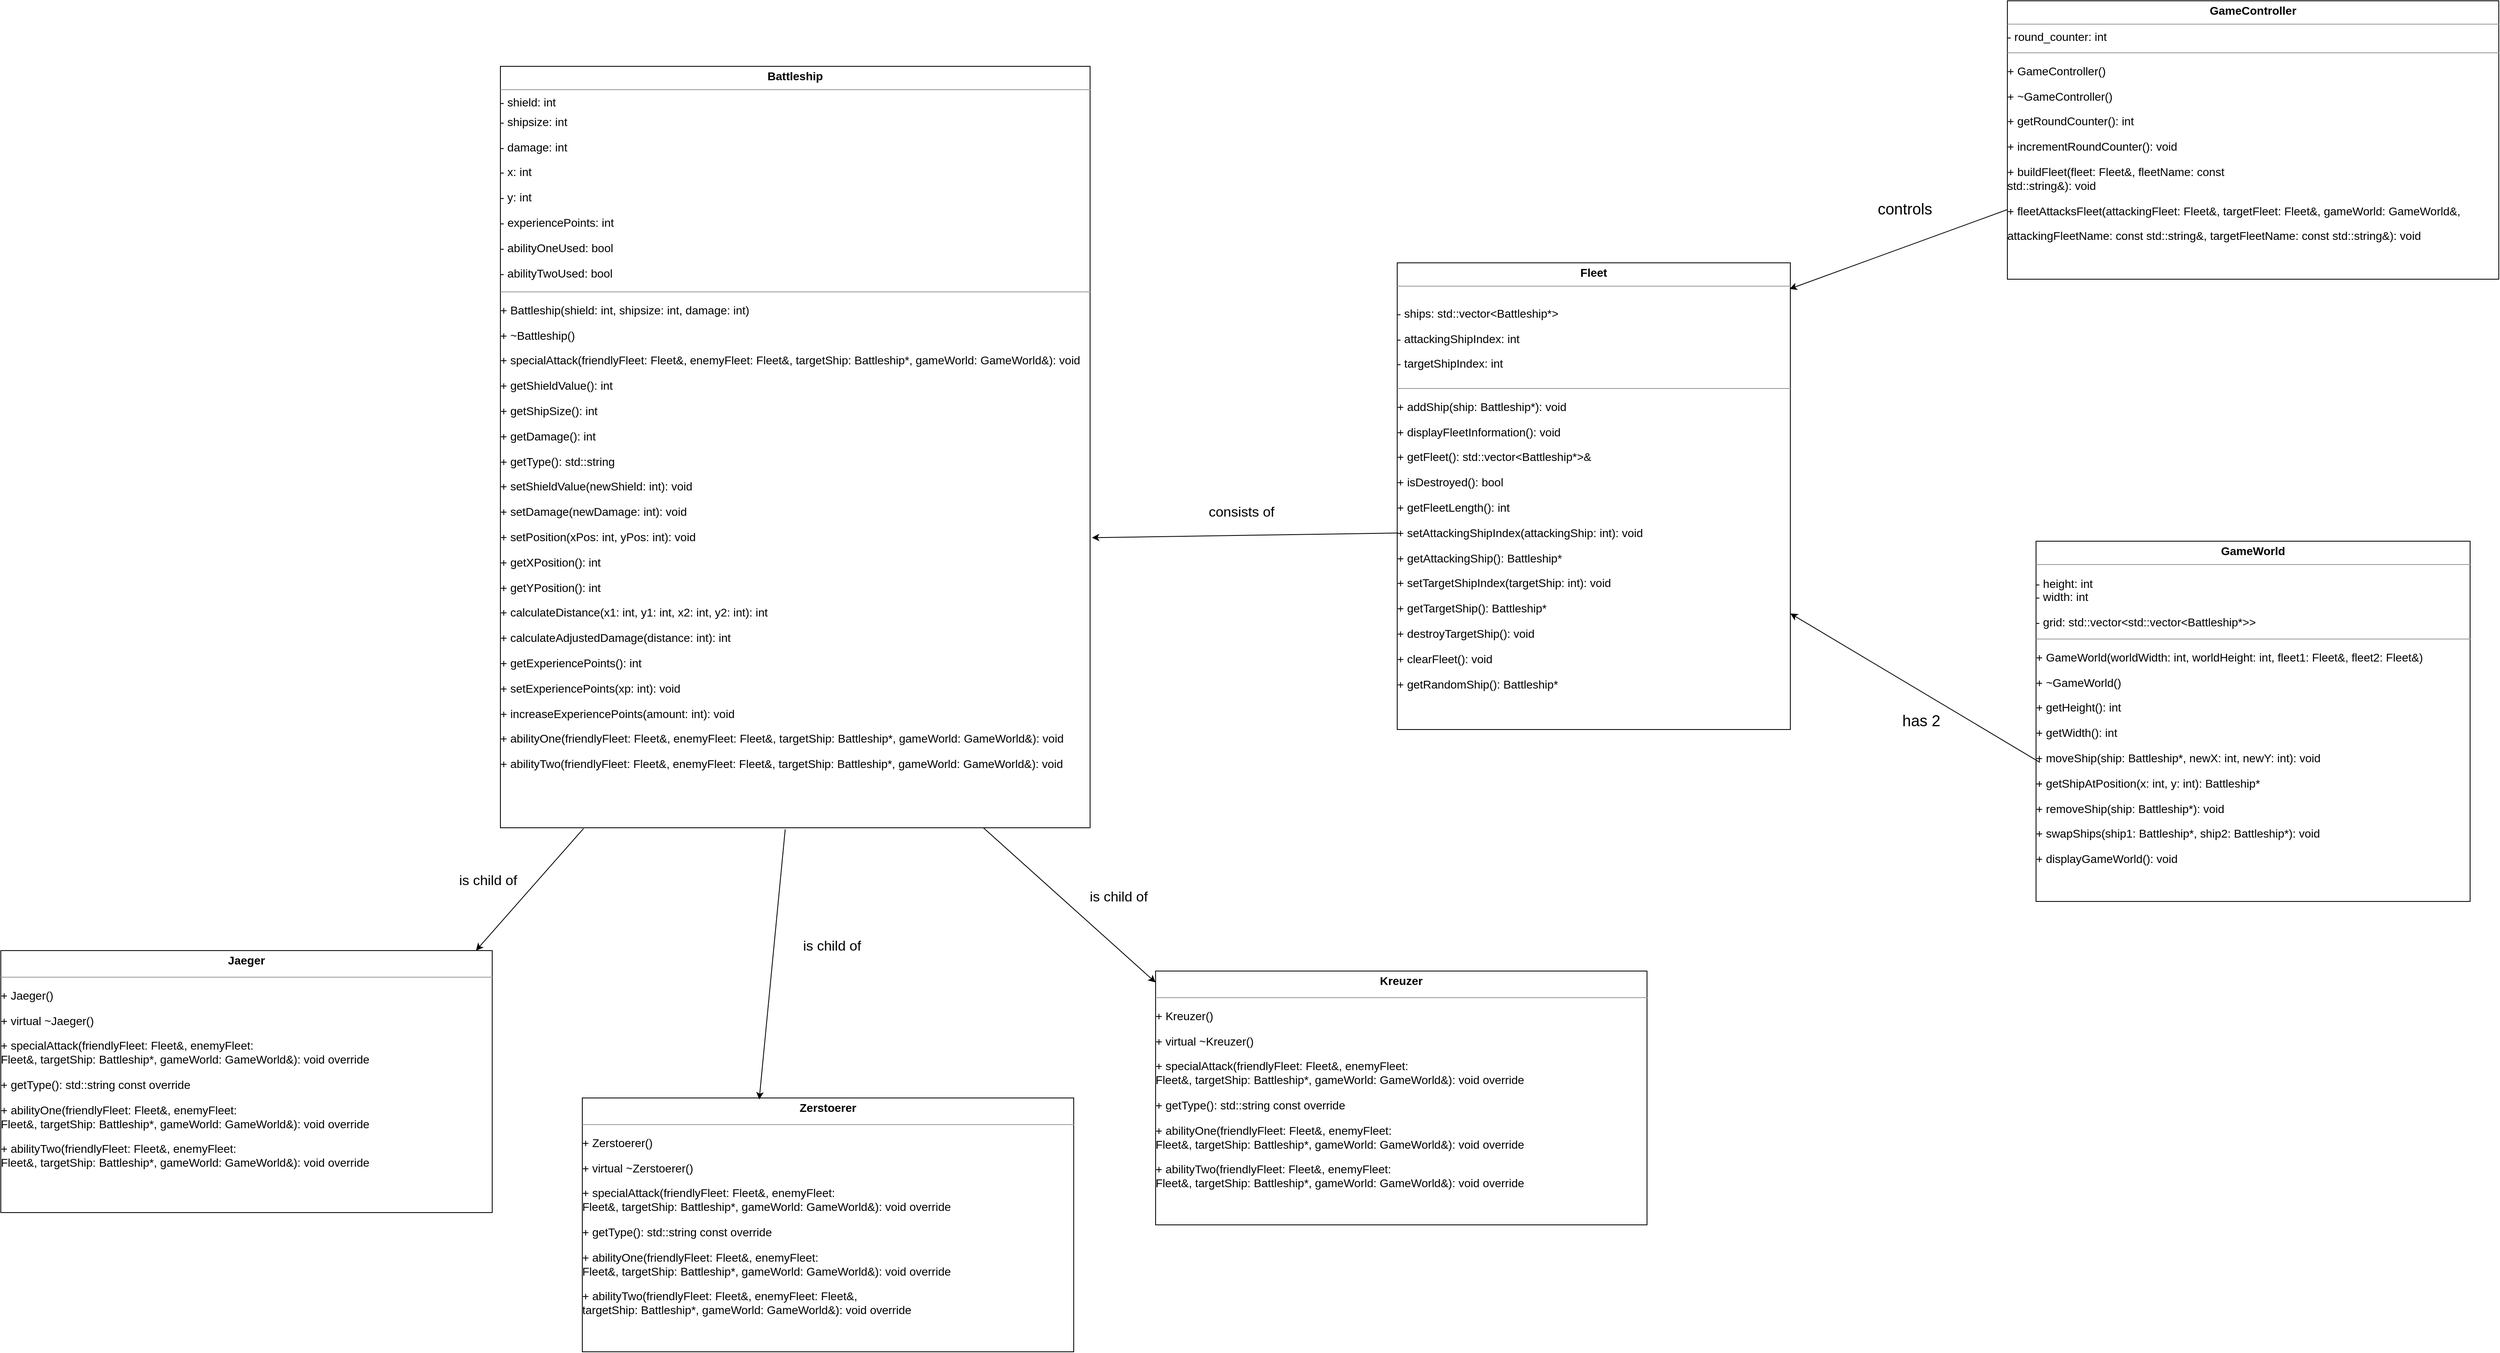 <mxfile version="21.3.7" type="device">
  <diagram id="C5RBs43oDa-KdzZeNtuy" name="Page-1">
    <mxGraphModel dx="4400" dy="2420" grid="1" gridSize="10" guides="1" tooltips="1" connect="1" arrows="1" fold="1" page="1" pageScale="1" pageWidth="3300" pageHeight="2339" math="0" shadow="0">
      <root>
        <mxCell id="WIyWlLk6GJQsqaUBKTNV-0" />
        <mxCell id="WIyWlLk6GJQsqaUBKTNV-1" parent="WIyWlLk6GJQsqaUBKTNV-0" />
        <mxCell id="mnteToSHDSHOB6yKVWQB-5" value="&lt;p style=&quot;margin: 4px 0px 0px; text-align: center; font-size: 14px;&quot;&gt;&lt;b style=&quot;&quot;&gt;&lt;font style=&quot;font-size: 14px;&quot;&gt;Battleship&lt;/font&gt;&lt;/b&gt;&lt;/p&gt;&lt;hr style=&quot;font-size: 14px;&quot; size=&quot;1&quot;&gt;&lt;div style=&quot;height: 2px; font-size: 14px;&quot;&gt;&lt;font style=&quot;font-size: 14px;&quot;&gt;&lt;span style=&quot;background-color: initial;&quot;&gt;- shield: int&lt;/span&gt;&lt;br&gt;&lt;/font&gt;&lt;/div&gt;&lt;div style=&quot;height: 2px; font-size: 14px;&quot;&gt;&lt;span style=&quot;background-color: initial;&quot;&gt;&lt;font style=&quot;font-size: 14px;&quot;&gt;&lt;br&gt;&lt;/font&gt;&lt;/span&gt;&lt;/div&gt;&lt;div style=&quot;height: 2px; font-size: 14px;&quot;&gt;&lt;span style=&quot;background-color: initial;&quot;&gt;&lt;font style=&quot;font-size: 14px;&quot;&gt;&lt;br&gt;&lt;/font&gt;&lt;/span&gt;&lt;/div&gt;&lt;div style=&quot;height: 2px; font-size: 14px;&quot;&gt;&lt;span style=&quot;background-color: initial;&quot;&gt;&lt;font style=&quot;font-size: 14px;&quot;&gt;&lt;br&gt;&lt;/font&gt;&lt;/span&gt;&lt;/div&gt;&lt;div style=&quot;height: 2px; font-size: 14px;&quot;&gt;&lt;span style=&quot;background-color: initial;&quot;&gt;&lt;font style=&quot;font-size: 14px;&quot;&gt;&lt;br&gt;&lt;/font&gt;&lt;/span&gt;&lt;/div&gt;&lt;div style=&quot;height: 2px; font-size: 14px;&quot;&gt;&lt;p class=&quot;MsoNormal&quot;&gt;&lt;font style=&quot;font-size: 14px;&quot;&gt;&lt;span style=&quot;background-color: initial;&quot;&gt;- shipsize: in&lt;/span&gt;&lt;span style=&quot;background-color: initial;&quot;&gt;t&lt;/span&gt;&lt;/font&gt;&lt;/p&gt;&lt;p class=&quot;MsoNormal&quot;&gt;&lt;span style=&quot;background-color: initial;&quot;&gt;&lt;font style=&quot;font-size: 14px;&quot;&gt;- damage: int&lt;/font&gt;&lt;/span&gt;&lt;/p&gt;&lt;p class=&quot;MsoNormal&quot;&gt;&lt;span style=&quot;background-color: initial;&quot;&gt;&lt;font style=&quot;font-size: 14px;&quot;&gt;- x: int&lt;/font&gt;&lt;/span&gt;&lt;/p&gt;&lt;p class=&quot;MsoNormal&quot;&gt;&lt;span style=&quot;background-color: initial;&quot;&gt;&lt;font style=&quot;font-size: 14px;&quot;&gt;- y: int&lt;/font&gt;&lt;/span&gt;&lt;/p&gt;&lt;p class=&quot;MsoNormal&quot;&gt;&lt;font style=&quot;font-size: 14px;&quot;&gt;&lt;span style=&quot;background-color: initial;&quot;&gt;- &lt;/span&gt;&lt;span style=&quot;background-color: initial;&quot;&gt;experiencePoints: int&lt;/span&gt;&lt;/font&gt;&lt;/p&gt;&lt;p class=&quot;MsoNormal&quot;&gt;&lt;span style=&quot;background-color: initial;&quot;&gt;&lt;font style=&quot;font-size: 14px;&quot;&gt;- abilityOneUsed: bool&lt;/font&gt;&lt;/span&gt;&lt;/p&gt;&lt;p class=&quot;MsoNormal&quot;&gt;&lt;span style=&quot;background-color: initial;&quot;&gt;&lt;font style=&quot;font-size: 14px;&quot;&gt;- abilityTwoUsed: bool&lt;/font&gt;&lt;/span&gt;&lt;/p&gt;&lt;/div&gt;&lt;div style=&quot;height: 2px; font-size: 14px;&quot;&gt;&lt;font style=&quot;font-size: 14px;&quot;&gt;&lt;br&gt;&lt;/font&gt;&lt;/div&gt;&lt;div style=&quot;height: 2px; font-size: 14px;&quot;&gt;&lt;font style=&quot;font-size: 14px;&quot;&gt;&lt;br&gt;&lt;/font&gt;&lt;/div&gt;&lt;div style=&quot;height: 2px; font-size: 14px;&quot;&gt;&lt;font style=&quot;font-size: 14px;&quot;&gt;&lt;br&gt;&lt;/font&gt;&lt;/div&gt;&lt;div style=&quot;height: 2px; font-size: 14px;&quot;&gt;&lt;font style=&quot;font-size: 14px;&quot;&gt;&lt;br&gt;&lt;/font&gt;&lt;/div&gt;&lt;div style=&quot;height: 2px; font-size: 14px;&quot;&gt;&lt;font style=&quot;font-size: 14px;&quot;&gt;&lt;br&gt;&lt;/font&gt;&lt;/div&gt;&lt;div style=&quot;height: 2px; font-size: 14px;&quot;&gt;&lt;font style=&quot;font-size: 14px;&quot;&gt;&lt;br&gt;&lt;/font&gt;&lt;/div&gt;&lt;div style=&quot;height: 2px; font-size: 14px;&quot;&gt;&lt;font style=&quot;font-size: 14px;&quot;&gt;&lt;br&gt;&lt;/font&gt;&lt;/div&gt;&lt;div style=&quot;height: 2px; font-size: 14px;&quot;&gt;&lt;font style=&quot;font-size: 14px;&quot;&gt;&lt;br&gt;&lt;/font&gt;&lt;/div&gt;&lt;div style=&quot;height: 2px; font-size: 14px;&quot;&gt;&lt;font style=&quot;font-size: 14px;&quot;&gt;&lt;br&gt;&lt;/font&gt;&lt;/div&gt;&lt;div style=&quot;height: 2px; font-size: 14px;&quot;&gt;&lt;font style=&quot;font-size: 14px;&quot;&gt;&lt;br&gt;&lt;/font&gt;&lt;/div&gt;&lt;div style=&quot;height: 2px; font-size: 14px;&quot;&gt;&lt;font style=&quot;font-size: 14px;&quot;&gt;&lt;br&gt;&lt;/font&gt;&lt;/div&gt;&lt;div style=&quot;height: 2px; font-size: 14px;&quot;&gt;&lt;font style=&quot;font-size: 14px;&quot;&gt;&lt;br&gt;&lt;/font&gt;&lt;/div&gt;&lt;div style=&quot;height: 2px; font-size: 14px;&quot;&gt;&lt;font style=&quot;font-size: 14px;&quot;&gt;&lt;br&gt;&lt;/font&gt;&lt;/div&gt;&lt;div style=&quot;height: 2px; font-size: 14px;&quot;&gt;&lt;font style=&quot;font-size: 14px;&quot;&gt;&lt;br&gt;&lt;/font&gt;&lt;/div&gt;&lt;div style=&quot;height: 2px; font-size: 14px;&quot;&gt;&lt;font style=&quot;font-size: 14px;&quot;&gt;&lt;br&gt;&lt;/font&gt;&lt;/div&gt;&lt;div style=&quot;height: 2px; font-size: 14px;&quot;&gt;&lt;font style=&quot;font-size: 14px;&quot;&gt;&lt;br&gt;&lt;/font&gt;&lt;/div&gt;&lt;div style=&quot;height: 2px; font-size: 14px;&quot;&gt;&lt;font style=&quot;font-size: 14px;&quot;&gt;&lt;br&gt;&lt;/font&gt;&lt;/div&gt;&lt;div style=&quot;height: 2px; font-size: 14px;&quot;&gt;&lt;font style=&quot;font-size: 14px;&quot;&gt;&lt;br&gt;&lt;/font&gt;&lt;/div&gt;&lt;div style=&quot;height: 2px; font-size: 14px;&quot;&gt;&lt;font style=&quot;font-size: 14px;&quot;&gt;&lt;br&gt;&lt;/font&gt;&lt;/div&gt;&lt;div style=&quot;height: 2px; font-size: 14px;&quot;&gt;&lt;font style=&quot;font-size: 14px;&quot;&gt;&lt;br&gt;&lt;/font&gt;&lt;/div&gt;&lt;div style=&quot;height: 2px; font-size: 14px;&quot;&gt;&lt;font style=&quot;font-size: 14px;&quot;&gt;&lt;br&gt;&lt;/font&gt;&lt;/div&gt;&lt;div style=&quot;height: 2px; font-size: 14px;&quot;&gt;&lt;font style=&quot;font-size: 14px;&quot;&gt;&lt;br&gt;&lt;/font&gt;&lt;/div&gt;&lt;div style=&quot;height: 2px; font-size: 14px;&quot;&gt;&lt;font style=&quot;font-size: 14px;&quot;&gt;&lt;br&gt;&lt;/font&gt;&lt;/div&gt;&lt;div style=&quot;height: 2px; font-size: 14px;&quot;&gt;&lt;font style=&quot;font-size: 14px;&quot;&gt;&lt;br&gt;&lt;/font&gt;&lt;/div&gt;&lt;div style=&quot;height: 2px; font-size: 14px;&quot;&gt;&lt;font style=&quot;font-size: 14px;&quot;&gt;&lt;br&gt;&lt;/font&gt;&lt;/div&gt;&lt;div style=&quot;height: 2px; font-size: 14px;&quot;&gt;&lt;font style=&quot;font-size: 14px;&quot;&gt;&lt;br&gt;&lt;/font&gt;&lt;/div&gt;&lt;div style=&quot;height: 2px; font-size: 14px;&quot;&gt;&lt;font style=&quot;font-size: 14px;&quot;&gt;&lt;br&gt;&lt;/font&gt;&lt;/div&gt;&lt;div style=&quot;height: 2px; font-size: 14px;&quot;&gt;&lt;font style=&quot;font-size: 14px;&quot;&gt;&lt;br&gt;&lt;/font&gt;&lt;/div&gt;&lt;div style=&quot;height: 2px; font-size: 14px;&quot;&gt;&lt;font style=&quot;font-size: 14px;&quot;&gt;&lt;br&gt;&lt;/font&gt;&lt;/div&gt;&lt;div style=&quot;height: 2px; font-size: 14px;&quot;&gt;&lt;font style=&quot;font-size: 14px;&quot;&gt;&lt;br&gt;&lt;/font&gt;&lt;/div&gt;&lt;div style=&quot;height: 2px; font-size: 14px;&quot;&gt;&lt;font style=&quot;font-size: 14px;&quot;&gt;&lt;br&gt;&lt;/font&gt;&lt;/div&gt;&lt;div style=&quot;height: 2px; font-size: 14px;&quot;&gt;&lt;font style=&quot;font-size: 14px;&quot;&gt;&lt;br&gt;&lt;/font&gt;&lt;/div&gt;&lt;div style=&quot;height: 2px; font-size: 14px;&quot;&gt;&lt;font style=&quot;font-size: 14px;&quot;&gt;&lt;br&gt;&lt;/font&gt;&lt;/div&gt;&lt;div style=&quot;height: 2px; font-size: 14px;&quot;&gt;&lt;font style=&quot;font-size: 14px;&quot;&gt;&lt;br&gt;&lt;/font&gt;&lt;/div&gt;&lt;div style=&quot;height: 2px; font-size: 14px;&quot;&gt;&lt;font style=&quot;font-size: 14px;&quot;&gt;&lt;br&gt;&lt;/font&gt;&lt;/div&gt;&lt;div style=&quot;height: 2px; font-size: 14px;&quot;&gt;&lt;font style=&quot;font-size: 14px;&quot;&gt;&lt;br&gt;&lt;/font&gt;&lt;/div&gt;&lt;div style=&quot;height: 2px; font-size: 14px;&quot;&gt;&lt;font style=&quot;font-size: 14px;&quot;&gt;&lt;br&gt;&lt;/font&gt;&lt;/div&gt;&lt;div style=&quot;height: 2px; font-size: 14px;&quot;&gt;&lt;font style=&quot;font-size: 14px;&quot;&gt;&lt;br&gt;&lt;/font&gt;&lt;/div&gt;&lt;div style=&quot;height: 2px; font-size: 14px;&quot;&gt;&lt;font style=&quot;font-size: 14px;&quot;&gt;&lt;br&gt;&lt;/font&gt;&lt;/div&gt;&lt;div style=&quot;height: 2px; font-size: 14px;&quot;&gt;&lt;font style=&quot;font-size: 14px;&quot;&gt;&lt;br&gt;&lt;/font&gt;&lt;/div&gt;&lt;div style=&quot;height: 2px; font-size: 14px;&quot;&gt;&lt;font style=&quot;font-size: 14px;&quot;&gt;&lt;br&gt;&lt;/font&gt;&lt;/div&gt;&lt;div style=&quot;height: 2px; font-size: 14px;&quot;&gt;&lt;font style=&quot;font-size: 14px;&quot;&gt;&lt;br&gt;&lt;/font&gt;&lt;/div&gt;&lt;div style=&quot;height: 2px; font-size: 14px;&quot;&gt;&lt;font style=&quot;font-size: 14px;&quot;&gt;&lt;br&gt;&lt;/font&gt;&lt;/div&gt;&lt;div style=&quot;height: 2px; font-size: 14px;&quot;&gt;&lt;font style=&quot;font-size: 14px;&quot;&gt;&lt;br&gt;&lt;/font&gt;&lt;/div&gt;&lt;div style=&quot;height: 2px; font-size: 14px;&quot;&gt;&lt;font style=&quot;font-size: 14px;&quot;&gt;&lt;br&gt;&lt;/font&gt;&lt;/div&gt;&lt;div style=&quot;height: 2px; font-size: 14px;&quot;&gt;&lt;font style=&quot;font-size: 14px;&quot;&gt;&lt;br&gt;&lt;/font&gt;&lt;/div&gt;&lt;div style=&quot;height: 2px; font-size: 14px;&quot;&gt;&lt;font style=&quot;font-size: 14px;&quot;&gt;&lt;br&gt;&lt;/font&gt;&lt;/div&gt;&lt;div style=&quot;height: 2px; font-size: 14px;&quot;&gt;&lt;font style=&quot;font-size: 14px;&quot;&gt;&lt;br&gt;&lt;/font&gt;&lt;/div&gt;&lt;div style=&quot;height: 2px; font-size: 14px;&quot;&gt;&lt;font style=&quot;font-size: 14px;&quot;&gt;&lt;br&gt;&lt;/font&gt;&lt;/div&gt;&lt;div style=&quot;height: 2px; font-size: 14px;&quot;&gt;&lt;font style=&quot;font-size: 14px;&quot;&gt;&lt;br&gt;&lt;/font&gt;&lt;/div&gt;&lt;div style=&quot;height: 2px; font-size: 14px;&quot;&gt;&lt;font style=&quot;font-size: 14px;&quot;&gt;&lt;br&gt;&lt;/font&gt;&lt;/div&gt;&lt;div style=&quot;height: 2px; font-size: 14px;&quot;&gt;&lt;font style=&quot;font-size: 14px;&quot;&gt;&lt;br&gt;&lt;/font&gt;&lt;/div&gt;&lt;div style=&quot;height: 2px; font-size: 14px;&quot;&gt;&lt;font style=&quot;font-size: 14px;&quot;&gt;&lt;br&gt;&lt;/font&gt;&lt;/div&gt;&lt;div style=&quot;height: 2px; font-size: 14px;&quot;&gt;&lt;font style=&quot;font-size: 14px;&quot;&gt;&lt;br&gt;&lt;/font&gt;&lt;/div&gt;&lt;div style=&quot;height: 2px; font-size: 14px;&quot;&gt;&lt;font style=&quot;font-size: 14px;&quot;&gt;&lt;br&gt;&lt;/font&gt;&lt;/div&gt;&lt;div style=&quot;height: 2px; font-size: 14px;&quot;&gt;&lt;font style=&quot;font-size: 14px;&quot;&gt;&lt;br&gt;&lt;/font&gt;&lt;/div&gt;&lt;div style=&quot;height: 2px; font-size: 14px;&quot;&gt;&lt;font style=&quot;font-size: 14px;&quot;&gt;&lt;br&gt;&lt;/font&gt;&lt;/div&gt;&lt;div style=&quot;height: 2px; font-size: 14px;&quot;&gt;&lt;font style=&quot;font-size: 14px;&quot;&gt;&lt;br&gt;&lt;/font&gt;&lt;/div&gt;&lt;div style=&quot;height: 2px; font-size: 14px;&quot;&gt;&lt;font style=&quot;font-size: 14px;&quot;&gt;&lt;br&gt;&lt;/font&gt;&lt;/div&gt;&lt;div style=&quot;height: 2px; font-size: 14px;&quot;&gt;&lt;font style=&quot;font-size: 14px;&quot;&gt;&lt;br&gt;&lt;/font&gt;&lt;/div&gt;&lt;div style=&quot;height: 2px; font-size: 14px;&quot;&gt;&lt;font style=&quot;font-size: 14px;&quot;&gt;&lt;br&gt;&lt;/font&gt;&lt;/div&gt;&lt;div style=&quot;height: 2px; font-size: 14px;&quot;&gt;&lt;font style=&quot;font-size: 14px;&quot;&gt;&lt;br&gt;&lt;/font&gt;&lt;/div&gt;&lt;div style=&quot;height: 2px; font-size: 14px;&quot;&gt;&lt;font style=&quot;font-size: 14px;&quot;&gt;&lt;br&gt;&lt;/font&gt;&lt;/div&gt;&lt;div style=&quot;height: 2px; font-size: 14px;&quot;&gt;&lt;font style=&quot;font-size: 14px;&quot;&gt;&lt;br&gt;&lt;/font&gt;&lt;/div&gt;&lt;div style=&quot;height: 2px; font-size: 14px;&quot;&gt;&lt;font style=&quot;font-size: 14px;&quot;&gt;&lt;br&gt;&lt;/font&gt;&lt;/div&gt;&lt;div style=&quot;height: 2px; font-size: 14px;&quot;&gt;&lt;font style=&quot;font-size: 14px;&quot;&gt;&lt;br&gt;&lt;/font&gt;&lt;/div&gt;&lt;div style=&quot;height: 2px; font-size: 14px;&quot;&gt;&lt;font style=&quot;font-size: 14px;&quot;&gt;&lt;br&gt;&lt;/font&gt;&lt;/div&gt;&lt;div style=&quot;height: 2px; font-size: 14px;&quot;&gt;&lt;font style=&quot;font-size: 14px;&quot;&gt;&lt;br&gt;&lt;/font&gt;&lt;/div&gt;&lt;div style=&quot;height: 2px; font-size: 14px;&quot;&gt;&lt;font style=&quot;font-size: 14px;&quot;&gt;&lt;br&gt;&lt;/font&gt;&lt;/div&gt;&lt;div style=&quot;height: 2px; font-size: 14px;&quot;&gt;&lt;font style=&quot;font-size: 14px;&quot;&gt;&lt;br&gt;&lt;/font&gt;&lt;/div&gt;&lt;div style=&quot;height: 2px; font-size: 14px;&quot;&gt;&lt;font style=&quot;font-size: 14px;&quot;&gt;&lt;br&gt;&lt;/font&gt;&lt;/div&gt;&lt;div style=&quot;height: 2px; font-size: 14px;&quot;&gt;&lt;font style=&quot;font-size: 14px;&quot;&gt;&lt;br&gt;&lt;/font&gt;&lt;/div&gt;&lt;div style=&quot;height: 2px; font-size: 14px;&quot;&gt;&lt;font style=&quot;font-size: 14px;&quot;&gt;&lt;br&gt;&lt;/font&gt;&lt;/div&gt;&lt;div style=&quot;height: 2px; font-size: 14px;&quot;&gt;&lt;font style=&quot;font-size: 14px;&quot;&gt;&lt;br&gt;&lt;/font&gt;&lt;/div&gt;&lt;div style=&quot;height: 2px; font-size: 14px;&quot;&gt;&lt;font style=&quot;font-size: 14px;&quot;&gt;&lt;br&gt;&lt;/font&gt;&lt;/div&gt;&lt;div style=&quot;height: 2px; font-size: 14px;&quot;&gt;&lt;font style=&quot;font-size: 14px;&quot;&gt;&lt;br&gt;&lt;/font&gt;&lt;/div&gt;&lt;div style=&quot;height: 2px; font-size: 14px;&quot;&gt;&lt;font style=&quot;font-size: 14px;&quot;&gt;&lt;br&gt;&lt;/font&gt;&lt;/div&gt;&lt;div style=&quot;height: 2px; font-size: 14px;&quot;&gt;&lt;font style=&quot;font-size: 14px;&quot;&gt;&lt;br&gt;&lt;/font&gt;&lt;/div&gt;&lt;div style=&quot;height: 2px; font-size: 14px;&quot;&gt;&lt;font style=&quot;font-size: 14px;&quot;&gt;&lt;br&gt;&lt;/font&gt;&lt;/div&gt;&lt;div style=&quot;height: 2px; font-size: 14px;&quot;&gt;&lt;font style=&quot;font-size: 14px;&quot;&gt;&lt;br&gt;&lt;/font&gt;&lt;/div&gt;&lt;div style=&quot;height: 2px; font-size: 14px;&quot;&gt;&lt;font style=&quot;font-size: 14px;&quot;&gt;&lt;br&gt;&lt;/font&gt;&lt;/div&gt;&lt;div style=&quot;height: 2px; font-size: 14px;&quot;&gt;&lt;font style=&quot;font-size: 14px;&quot;&gt;&lt;br&gt;&lt;/font&gt;&lt;/div&gt;&lt;div style=&quot;height: 2px; font-size: 14px;&quot;&gt;&lt;font style=&quot;font-size: 14px;&quot;&gt;&lt;br&gt;&lt;/font&gt;&lt;/div&gt;&lt;div style=&quot;height: 2px; font-size: 14px;&quot;&gt;&lt;font style=&quot;font-size: 14px;&quot;&gt;&lt;br&gt;&lt;/font&gt;&lt;/div&gt;&lt;div style=&quot;height: 2px; font-size: 14px;&quot;&gt;&lt;font style=&quot;font-size: 14px;&quot;&gt;&lt;br&gt;&lt;/font&gt;&lt;/div&gt;&lt;div style=&quot;height: 2px; font-size: 14px;&quot;&gt;&lt;font style=&quot;font-size: 14px;&quot;&gt;&lt;br&gt;&lt;/font&gt;&lt;/div&gt;&lt;div style=&quot;height: 2px; font-size: 14px;&quot;&gt;&lt;font style=&quot;font-size: 14px;&quot;&gt;&lt;br&gt;&lt;/font&gt;&lt;/div&gt;&lt;div style=&quot;height: 2px; font-size: 14px;&quot;&gt;&lt;font style=&quot;font-size: 14px;&quot;&gt;&lt;br&gt;&lt;/font&gt;&lt;/div&gt;&lt;div style=&quot;height: 2px; font-size: 14px;&quot;&gt;&lt;font style=&quot;font-size: 14px;&quot;&gt;&lt;br&gt;&lt;/font&gt;&lt;/div&gt;&lt;div style=&quot;height: 2px; font-size: 14px;&quot;&gt;&lt;font style=&quot;font-size: 14px;&quot;&gt;&lt;br&gt;&lt;/font&gt;&lt;/div&gt;&lt;div style=&quot;height: 2px; font-size: 14px;&quot;&gt;&lt;font style=&quot;font-size: 14px;&quot;&gt;&lt;br&gt;&lt;/font&gt;&lt;/div&gt;&lt;div style=&quot;height: 2px; font-size: 14px;&quot;&gt;&lt;font style=&quot;font-size: 14px;&quot;&gt;&lt;br&gt;&lt;/font&gt;&lt;/div&gt;&lt;div style=&quot;height: 2px; font-size: 14px;&quot;&gt;&lt;font style=&quot;font-size: 14px;&quot;&gt;&lt;br&gt;&lt;/font&gt;&lt;/div&gt;&lt;div style=&quot;height: 2px; font-size: 14px;&quot;&gt;&lt;font style=&quot;font-size: 14px;&quot;&gt;&lt;br&gt;&lt;/font&gt;&lt;/div&gt;&lt;div style=&quot;height: 2px; font-size: 14px;&quot;&gt;&lt;font style=&quot;font-size: 14px;&quot;&gt;&lt;br&gt;&lt;/font&gt;&lt;/div&gt;&lt;div style=&quot;height: 2px; font-size: 14px;&quot;&gt;&lt;font style=&quot;font-size: 14px;&quot;&gt;&lt;br&gt;&lt;/font&gt;&lt;/div&gt;&lt;div style=&quot;height: 2px; font-size: 14px;&quot;&gt;&lt;font style=&quot;font-size: 14px;&quot;&gt;&lt;br&gt;&lt;/font&gt;&lt;/div&gt;&lt;div style=&quot;height: 2px; font-size: 14px;&quot;&gt;&lt;font style=&quot;font-size: 14px;&quot;&gt;&lt;br&gt;&lt;/font&gt;&lt;/div&gt;&lt;div style=&quot;height: 2px; font-size: 14px;&quot;&gt;&lt;font style=&quot;font-size: 14px;&quot;&gt;&lt;br&gt;&lt;/font&gt;&lt;/div&gt;&lt;div style=&quot;height: 2px; font-size: 14px;&quot;&gt;&lt;font style=&quot;font-size: 14px;&quot;&gt;&lt;br&gt;&lt;/font&gt;&lt;/div&gt;&lt;div style=&quot;height: 2px; font-size: 14px;&quot;&gt;&lt;font style=&quot;font-size: 14px;&quot;&gt;&lt;br&gt;&lt;/font&gt;&lt;/div&gt;&lt;div style=&quot;height: 2px; font-size: 14px;&quot;&gt;&lt;font style=&quot;font-size: 14px;&quot;&gt;&lt;br&gt;&lt;/font&gt;&lt;/div&gt;&lt;div style=&quot;height: 2px; font-size: 14px;&quot;&gt;&lt;font style=&quot;font-size: 14px;&quot;&gt;&lt;br&gt;&lt;/font&gt;&lt;/div&gt;&lt;hr style=&quot;font-size: 14px;&quot; size=&quot;1&quot;&gt;&lt;div style=&quot;height: 2px; font-size: 14px;&quot;&gt;&lt;p style=&quot;&quot; class=&quot;MsoNormal&quot;&gt;&lt;font style=&quot;font-size: 14px;&quot;&gt;+ Battleship(shield: int, shipsize: int, damage: int)&lt;/font&gt;&lt;/p&gt;&lt;p style=&quot;&quot; class=&quot;MsoNormal&quot;&gt;&lt;span style=&quot;background-color: initial;&quot;&gt;&lt;font style=&quot;font-size: 14px;&quot;&gt;+ ~Battleship()&lt;/font&gt;&lt;/span&gt;&lt;/p&gt;&lt;p style=&quot;&quot; class=&quot;MsoNormal&quot;&gt;&lt;span style=&quot;background-color: initial;&quot;&gt;&lt;font style=&quot;font-size: 14px;&quot;&gt;+ specialAttack(friendlyFleet: Fleet&amp;amp;, enemyFleet:&amp;nbsp;&lt;/font&gt;&lt;/span&gt;&lt;span style=&quot;background-color: initial;&quot;&gt;Fleet&amp;amp;, targetShip: Battleship*, gameWorld: GameWorld&amp;amp;): void&lt;/span&gt;&lt;/p&gt;&lt;p style=&quot;&quot; class=&quot;MsoNormal&quot;&gt;&lt;span style=&quot;background-color: initial;&quot;&gt;&lt;font style=&quot;font-size: 14px;&quot;&gt;+ getShieldValue(): int&lt;/font&gt;&lt;/span&gt;&lt;/p&gt;&lt;p style=&quot;&quot; class=&quot;MsoNormal&quot;&gt;&lt;font style=&quot;font-size: 14px;&quot;&gt;+ getShipSize(): int&lt;/font&gt;&lt;/p&gt;&lt;p style=&quot;&quot; class=&quot;MsoNormal&quot;&gt;&lt;font style=&quot;font-size: 14px;&quot;&gt;+ getDamage(): int&lt;/font&gt;&lt;/p&gt;&lt;p style=&quot;&quot; class=&quot;MsoNormal&quot;&gt;&lt;span style=&quot;background-color: initial;&quot;&gt;&lt;font style=&quot;font-size: 14px;&quot;&gt;+ getType(): std::string&lt;/font&gt;&lt;/span&gt;&lt;/p&gt;&lt;p style=&quot;&quot; class=&quot;MsoNormal&quot;&gt;&lt;span style=&quot;background-color: initial;&quot;&gt;&lt;font style=&quot;font-size: 14px;&quot;&gt;+ setShieldValue(newShield: int): void&lt;/font&gt;&lt;/span&gt;&lt;/p&gt;&lt;p style=&quot;&quot; class=&quot;MsoNormal&quot;&gt;&lt;span style=&quot;background-color: initial;&quot;&gt;&lt;font style=&quot;font-size: 14px;&quot;&gt;+ setDamage(newDamage: int): void&lt;/font&gt;&lt;/span&gt;&lt;/p&gt;&lt;p style=&quot;&quot; class=&quot;MsoNormal&quot;&gt;&lt;span style=&quot;background-color: initial;&quot;&gt;&lt;font style=&quot;font-size: 14px;&quot;&gt;+ setPosition(xPos: int, yPos: int): void&lt;/font&gt;&lt;/span&gt;&lt;/p&gt;&lt;p style=&quot;&quot; class=&quot;MsoNormal&quot;&gt;&lt;span style=&quot;background-color: initial;&quot;&gt;&lt;font style=&quot;font-size: 14px;&quot;&gt;+ getXPosition(): int&lt;/font&gt;&lt;/span&gt;&lt;/p&gt;&lt;p style=&quot;&quot; class=&quot;MsoNormal&quot;&gt;&lt;span style=&quot;background-color: initial;&quot;&gt;&lt;font style=&quot;font-size: 14px;&quot;&gt;+ getYPosition(): int&lt;/font&gt;&lt;/span&gt;&lt;/p&gt;&lt;p style=&quot;&quot; class=&quot;MsoNormal&quot;&gt;&lt;span style=&quot;background-color: initial;&quot;&gt;&lt;font style=&quot;font-size: 14px;&quot;&gt;+ calculateDistance(x1: int, y1: int, x2: int, y2: int): int&lt;/font&gt;&lt;/span&gt;&lt;/p&gt;&lt;p style=&quot;&quot; class=&quot;MsoNormal&quot;&gt;&lt;span style=&quot;background-color: initial;&quot;&gt;&lt;font style=&quot;font-size: 14px;&quot;&gt;+ calculateAdjustedDamage(distance: int): int&lt;/font&gt;&lt;/span&gt;&lt;/p&gt;&lt;p style=&quot;&quot; class=&quot;MsoNormal&quot;&gt;&lt;span style=&quot;background-color: initial;&quot;&gt;&lt;font style=&quot;font-size: 14px;&quot;&gt;+ getExperiencePoints(): int&lt;/font&gt;&lt;/span&gt;&lt;/p&gt;&lt;p style=&quot;&quot; class=&quot;MsoNormal&quot;&gt;&lt;span style=&quot;background-color: initial;&quot;&gt;&lt;font style=&quot;font-size: 14px;&quot;&gt;+ setExperiencePoints(xp: int): void&lt;/font&gt;&lt;/span&gt;&lt;/p&gt;&lt;p style=&quot;&quot; class=&quot;MsoNormal&quot;&gt;&lt;span style=&quot;background-color: initial;&quot;&gt;&lt;font style=&quot;font-size: 14px;&quot;&gt;+ increaseExperiencePoints(amount: int): void&lt;/font&gt;&lt;/span&gt;&lt;/p&gt;&lt;p style=&quot;&quot; class=&quot;MsoNormal&quot;&gt;&lt;font style=&quot;font-size: 14px;&quot;&gt;&lt;span style=&quot;background-color: initial;&quot;&gt;+ abilityOne(friendlyFleet: Fleet&amp;amp;, enemyFleet:&amp;nbsp;&lt;/span&gt;&lt;span style=&quot;background-color: initial;&quot;&gt;Fleet&amp;amp;, targetShip: Battleship*, gameWorld: GameWorld&amp;amp;): void&lt;/span&gt;&lt;/font&gt;&lt;/p&gt;&lt;p style=&quot;&quot; class=&quot;MsoNormal&quot;&gt;&lt;font style=&quot;font-size: 14px;&quot;&gt;&lt;span style=&quot;background-color: initial;&quot;&gt;+ abilityTwo(friendlyFleet: Fleet&amp;amp;, enemyFleet:&amp;nbsp;&lt;/span&gt;&lt;span style=&quot;background-color: initial;&quot;&gt;Fleet&amp;amp;, targetShip: Battleship*, gameWorld: GameWorld&amp;amp;): void&lt;/span&gt;&lt;/font&gt;&lt;/p&gt;&lt;/div&gt;" style="verticalAlign=top;align=left;overflow=fill;fontSize=12;fontFamily=Helvetica;html=1;whiteSpace=wrap;" vertex="1" parent="WIyWlLk6GJQsqaUBKTNV-1">
          <mxGeometry x="720" y="440" width="720" height="930" as="geometry" />
        </mxCell>
        <mxCell id="mnteToSHDSHOB6yKVWQB-6" value="&lt;p style=&quot;margin: 4px 0px 0px; text-align: center; font-size: 14px;&quot;&gt;&lt;b&gt;Fleet&lt;/b&gt;&lt;/p&gt;&lt;hr style=&quot;font-size: 14px;&quot; size=&quot;1&quot;&gt;&lt;div style=&quot;height: 2px; font-size: 14px;&quot;&gt;&lt;br&gt;&lt;/div&gt;&lt;div style=&quot;height: 2px; font-size: 14px;&quot;&gt;&lt;font style=&quot;font-size: 14px;&quot;&gt;&lt;br&gt;&lt;/font&gt;&lt;/div&gt;&lt;div style=&quot;height: 2px; font-size: 14px;&quot;&gt;&lt;font style=&quot;font-size: 14px;&quot;&gt;&lt;p class=&quot;MsoNormal&quot;&gt;- ships: std::vector&amp;lt;Battleship*&amp;gt;&lt;/p&gt;&lt;p class=&quot;MsoNormal&quot;&gt;&lt;span style=&quot;background-color: initial;&quot;&gt;- attackingShipIndex: int&lt;/span&gt;&lt;/p&gt;&lt;p class=&quot;MsoNormal&quot;&gt;&lt;span style=&quot;background-color: initial;&quot;&gt;- targetShipIndex: int&lt;/span&gt;&lt;/p&gt;&lt;/font&gt;&lt;/div&gt;&lt;div style=&quot;height: 2px; font-size: 14px;&quot;&gt;&lt;font style=&quot;font-size: 14px;&quot;&gt;&lt;br&gt;&lt;/font&gt;&lt;/div&gt;&lt;div style=&quot;height: 2px; font-size: 14px;&quot;&gt;&lt;font style=&quot;font-size: 14px;&quot;&gt;&lt;br&gt;&lt;/font&gt;&lt;/div&gt;&lt;div style=&quot;height: 2px; font-size: 14px;&quot;&gt;&lt;font style=&quot;font-size: 14px;&quot;&gt;&lt;br&gt;&lt;/font&gt;&lt;/div&gt;&lt;div style=&quot;height: 2px; font-size: 14px;&quot;&gt;&lt;font style=&quot;font-size: 14px;&quot;&gt;&lt;br&gt;&lt;/font&gt;&lt;/div&gt;&lt;div style=&quot;height: 2px; font-size: 14px;&quot;&gt;&lt;font style=&quot;font-size: 14px;&quot;&gt;&lt;br&gt;&lt;/font&gt;&lt;/div&gt;&lt;div style=&quot;height: 2px; font-size: 14px;&quot;&gt;&lt;font style=&quot;font-size: 14px;&quot;&gt;&lt;br&gt;&lt;/font&gt;&lt;/div&gt;&lt;div style=&quot;height: 2px; font-size: 14px;&quot;&gt;&lt;font style=&quot;font-size: 14px;&quot;&gt;&lt;br&gt;&lt;/font&gt;&lt;/div&gt;&lt;div style=&quot;height: 2px; font-size: 14px;&quot;&gt;&lt;font style=&quot;font-size: 14px;&quot;&gt;&lt;br&gt;&lt;/font&gt;&lt;/div&gt;&lt;div style=&quot;height: 2px; font-size: 14px;&quot;&gt;&lt;font style=&quot;font-size: 14px;&quot;&gt;&lt;br&gt;&lt;/font&gt;&lt;/div&gt;&lt;div style=&quot;height: 2px; font-size: 14px;&quot;&gt;&lt;font style=&quot;font-size: 14px;&quot;&gt;&lt;br&gt;&lt;/font&gt;&lt;/div&gt;&lt;div style=&quot;height: 2px; font-size: 14px;&quot;&gt;&lt;font style=&quot;font-size: 14px;&quot;&gt;&lt;br&gt;&lt;/font&gt;&lt;/div&gt;&lt;div style=&quot;height: 2px; font-size: 14px;&quot;&gt;&lt;font style=&quot;font-size: 14px;&quot;&gt;&lt;br&gt;&lt;/font&gt;&lt;/div&gt;&lt;div style=&quot;height: 2px; font-size: 14px;&quot;&gt;&lt;font style=&quot;font-size: 14px;&quot;&gt;&lt;br&gt;&lt;/font&gt;&lt;/div&gt;&lt;div style=&quot;height: 2px; font-size: 14px;&quot;&gt;&lt;font style=&quot;font-size: 14px;&quot;&gt;&lt;br&gt;&lt;/font&gt;&lt;/div&gt;&lt;div style=&quot;height: 2px; font-size: 14px;&quot;&gt;&lt;font style=&quot;font-size: 14px;&quot;&gt;&lt;br&gt;&lt;/font&gt;&lt;/div&gt;&lt;div style=&quot;height: 2px; font-size: 14px;&quot;&gt;&lt;font style=&quot;font-size: 14px;&quot;&gt;&lt;br&gt;&lt;/font&gt;&lt;/div&gt;&lt;div style=&quot;height: 2px; font-size: 14px;&quot;&gt;&lt;font style=&quot;font-size: 14px;&quot;&gt;&lt;br&gt;&lt;/font&gt;&lt;/div&gt;&lt;div style=&quot;height: 2px; font-size: 14px;&quot;&gt;&lt;font style=&quot;font-size: 14px;&quot;&gt;&lt;br&gt;&lt;/font&gt;&lt;/div&gt;&lt;div style=&quot;height: 2px; font-size: 14px;&quot;&gt;&lt;font style=&quot;font-size: 14px;&quot;&gt;&lt;br&gt;&lt;/font&gt;&lt;/div&gt;&lt;div style=&quot;height: 2px; font-size: 14px;&quot;&gt;&lt;font style=&quot;font-size: 14px;&quot;&gt;&lt;br&gt;&lt;/font&gt;&lt;/div&gt;&lt;div style=&quot;height: 2px; font-size: 14px;&quot;&gt;&lt;font style=&quot;font-size: 14px;&quot;&gt;&lt;br&gt;&lt;/font&gt;&lt;/div&gt;&lt;div style=&quot;height: 2px; font-size: 14px;&quot;&gt;&lt;font style=&quot;font-size: 14px;&quot;&gt;&lt;br&gt;&lt;/font&gt;&lt;/div&gt;&lt;div style=&quot;height: 2px; font-size: 14px;&quot;&gt;&lt;font style=&quot;font-size: 14px;&quot;&gt;&lt;br&gt;&lt;/font&gt;&lt;/div&gt;&lt;div style=&quot;height: 2px; font-size: 14px;&quot;&gt;&lt;br&gt;&lt;/div&gt;&lt;div style=&quot;height: 2px; font-size: 14px;&quot;&gt;&lt;br&gt;&lt;/div&gt;&lt;div style=&quot;height: 2px; font-size: 14px;&quot;&gt;&lt;br&gt;&lt;/div&gt;&lt;div style=&quot;height: 2px; font-size: 14px;&quot;&gt;&lt;br&gt;&lt;/div&gt;&lt;div style=&quot;height: 2px; font-size: 14px;&quot;&gt;&lt;br&gt;&lt;/div&gt;&lt;div style=&quot;height: 2px; font-size: 14px;&quot;&gt;&lt;br&gt;&lt;/div&gt;&lt;div style=&quot;height: 2px; font-size: 14px;&quot;&gt;&lt;br&gt;&lt;/div&gt;&lt;div style=&quot;height: 2px; font-size: 14px;&quot;&gt;&lt;font style=&quot;font-size: 14px;&quot;&gt;&lt;br&gt;&lt;/font&gt;&lt;/div&gt;&lt;div style=&quot;height: 2px; font-size: 14px;&quot;&gt;&lt;font style=&quot;font-size: 14px;&quot;&gt;&lt;br&gt;&lt;/font&gt;&lt;/div&gt;&lt;div style=&quot;height: 2px; font-size: 14px;&quot;&gt;&lt;font style=&quot;font-size: 14px;&quot;&gt;&lt;br&gt;&lt;/font&gt;&lt;/div&gt;&lt;div style=&quot;height: 2px; font-size: 14px;&quot;&gt;&lt;font style=&quot;font-size: 14px;&quot;&gt;&lt;br&gt;&lt;/font&gt;&lt;/div&gt;&lt;div style=&quot;height: 2px; font-size: 14px;&quot;&gt;&lt;font style=&quot;font-size: 14px;&quot;&gt;&lt;br&gt;&lt;/font&gt;&lt;/div&gt;&lt;div style=&quot;height: 2px; font-size: 14px;&quot;&gt;&lt;font style=&quot;font-size: 14px;&quot;&gt;&lt;br&gt;&lt;/font&gt;&lt;/div&gt;&lt;div style=&quot;height: 2px; font-size: 14px;&quot;&gt;&lt;font style=&quot;font-size: 14px;&quot;&gt;&lt;br&gt;&lt;/font&gt;&lt;/div&gt;&lt;div style=&quot;height: 2px; font-size: 14px;&quot;&gt;&lt;font style=&quot;font-size: 14px;&quot;&gt;&lt;br&gt;&lt;/font&gt;&lt;/div&gt;&lt;div style=&quot;height: 2px; font-size: 14px;&quot;&gt;&lt;br&gt;&lt;/div&gt;&lt;div style=&quot;height: 2px; font-size: 14px;&quot;&gt;&lt;font style=&quot;font-size: 14px;&quot;&gt;&lt;br&gt;&lt;/font&gt;&lt;/div&gt;&lt;div style=&quot;height: 2px; font-size: 14px;&quot;&gt;&lt;font style=&quot;font-size: 14px;&quot;&gt;&lt;br&gt;&lt;/font&gt;&lt;/div&gt;&lt;div style=&quot;height: 2px; font-size: 14px;&quot;&gt;&lt;font style=&quot;font-size: 14px;&quot;&gt;&lt;br&gt;&lt;/font&gt;&lt;/div&gt;&lt;div style=&quot;height: 2px; font-size: 14px;&quot;&gt;&lt;font style=&quot;font-size: 14px;&quot;&gt;&lt;br&gt;&lt;/font&gt;&lt;/div&gt;&lt;div style=&quot;height: 2px; font-size: 14px;&quot;&gt;&lt;font style=&quot;font-size: 14px;&quot;&gt;&lt;br&gt;&lt;/font&gt;&lt;/div&gt;&lt;div style=&quot;height: 2px; font-size: 14px;&quot;&gt;&lt;font style=&quot;font-size: 14px;&quot;&gt;&lt;br&gt;&lt;/font&gt;&lt;/div&gt;&lt;hr style=&quot;font-size: 14px;&quot; size=&quot;1&quot;&gt;&lt;div style=&quot;height: 2px; font-size: 14px;&quot;&gt;&lt;p class=&quot;MsoNormal&quot;&gt;+ addShip(ship: Battleship*): void&lt;/p&gt;&lt;p class=&quot;MsoNormal&quot;&gt;+ displayFleetInformation(): void&lt;/p&gt;&lt;p class=&quot;MsoNormal&quot;&gt;+ getFleet(): std::vector&amp;lt;Battleship*&amp;gt;&amp;amp;&lt;/p&gt;&lt;p class=&quot;MsoNormal&quot;&gt;+ isDestroyed(): bool&lt;/p&gt;&lt;p class=&quot;MsoNormal&quot;&gt;+ getFleetLength(): int&lt;/p&gt;&lt;p class=&quot;MsoNormal&quot;&gt;+ setAttackingShipIndex(attackingShip: int): void&lt;/p&gt;&lt;p class=&quot;MsoNormal&quot;&gt;+ getAttackingShip(): Battleship*&lt;/p&gt;&lt;p class=&quot;MsoNormal&quot;&gt;+ setTargetShipIndex(targetShip: int): void&lt;/p&gt;&lt;p class=&quot;MsoNormal&quot;&gt;+ getTargetShip(): Battleship*&lt;/p&gt;&lt;p class=&quot;MsoNormal&quot;&gt;+ destroyTargetShip(): void&lt;/p&gt;&lt;p class=&quot;MsoNormal&quot;&gt;+ clearFleet(): void&lt;/p&gt;&lt;p class=&quot;MsoNormal&quot;&gt;+ getRandomShip(): Battleship*&lt;/p&gt;&lt;/div&gt;" style="verticalAlign=top;align=left;overflow=fill;fontSize=12;fontFamily=Helvetica;html=1;whiteSpace=wrap;" vertex="1" parent="WIyWlLk6GJQsqaUBKTNV-1">
          <mxGeometry x="1815" y="680" width="480" height="570" as="geometry" />
        </mxCell>
        <mxCell id="mnteToSHDSHOB6yKVWQB-7" value="&lt;p style=&quot;margin: 4px 0px 0px; text-align: center; font-size: 14px;&quot;&gt;&lt;b&gt;GameController&lt;/b&gt;&lt;/p&gt;&lt;hr style=&quot;font-size: 14px;&quot; size=&quot;1&quot;&gt;&lt;div style=&quot;height: 2px; font-size: 14px;&quot;&gt;&lt;span style=&quot;background-color: initial;&quot;&gt;- round_counter: int&lt;/span&gt;&lt;br&gt;&lt;/div&gt;&lt;div style=&quot;height: 2px; font-size: 14px;&quot;&gt;&lt;br&gt;&lt;/div&gt;&lt;div style=&quot;height: 2px; font-size: 14px;&quot;&gt;&lt;br&gt;&lt;/div&gt;&lt;div style=&quot;height: 2px; font-size: 14px;&quot;&gt;&lt;br&gt;&lt;/div&gt;&lt;div style=&quot;height: 2px; font-size: 14px;&quot;&gt;&lt;br&gt;&lt;/div&gt;&lt;div style=&quot;height: 2px; font-size: 14px;&quot;&gt;&lt;br&gt;&lt;/div&gt;&lt;div style=&quot;height: 2px; font-size: 14px;&quot;&gt;&lt;font style=&quot;font-size: 14px;&quot;&gt;&lt;br&gt;&lt;/font&gt;&lt;/div&gt;&lt;div style=&quot;height: 2px; font-size: 14px;&quot;&gt;&lt;font style=&quot;font-size: 14px;&quot;&gt;&lt;br&gt;&lt;/font&gt;&lt;/div&gt;&lt;div style=&quot;height: 2px; font-size: 14px;&quot;&gt;&lt;font style=&quot;font-size: 14px;&quot;&gt;&lt;br&gt;&lt;/font&gt;&lt;/div&gt;&lt;div style=&quot;height: 2px; font-size: 14px;&quot;&gt;&lt;font style=&quot;font-size: 14px;&quot;&gt;&lt;br&gt;&lt;/font&gt;&lt;/div&gt;&lt;hr style=&quot;font-size: 14px;&quot; size=&quot;1&quot;&gt;&lt;div style=&quot;height: 2px; font-size: 14px;&quot;&gt;&lt;p class=&quot;MsoNormal&quot;&gt;+ GameController()&lt;/p&gt;&lt;p class=&quot;MsoNormal&quot;&gt;+ ~GameController()&lt;/p&gt;&lt;p class=&quot;MsoNormal&quot;&gt;+ getRoundCounter(): int&lt;/p&gt;&lt;p class=&quot;MsoNormal&quot;&gt;+ incrementRoundCounter(): void&lt;/p&gt;&lt;p class=&quot;MsoNormal&quot;&gt;+ buildFleet(fleet: Fleet&amp;amp;, fleetName: const&lt;br&gt;std::string&amp;amp;): void&lt;/p&gt;&lt;p class=&quot;MsoNormal&quot;&gt;+ fleetAttacksFleet(attackingFleet: Fleet&amp;amp;, targetFleet: Fleet&amp;amp;, gameWorld: GameWorld&amp;amp;,&amp;nbsp;&lt;/p&gt;&lt;p class=&quot;MsoNormal&quot;&gt;attackingFleetName: const std::string&amp;amp;, targetFleetName: const std::string&amp;amp;): void&lt;/p&gt;&lt;p class=&quot;MsoNormal&quot;&gt;&lt;br&gt;&lt;br&gt;&lt;br&gt;&lt;br&gt;&lt;br&gt;&lt;br&gt;&lt;br&gt;&lt;br&gt;&lt;/p&gt;&lt;/div&gt;" style="verticalAlign=top;align=left;overflow=fill;fontSize=12;fontFamily=Helvetica;html=1;whiteSpace=wrap;" vertex="1" parent="WIyWlLk6GJQsqaUBKTNV-1">
          <mxGeometry x="2560" y="360" width="600" height="340" as="geometry" />
        </mxCell>
        <mxCell id="mnteToSHDSHOB6yKVWQB-8" value="&lt;p style=&quot;margin: 4px 0px 0px; text-align: center; font-size: 14px;&quot;&gt;&lt;b&gt;GameWorld&lt;/b&gt;&lt;/p&gt;&lt;hr style=&quot;font-size: 14px;&quot; size=&quot;1&quot;&gt;&lt;div style=&quot;height: 2px; font-size: 14px;&quot;&gt;&lt;span style=&quot;background-color: initial;&quot;&gt;&lt;br&gt;&lt;/span&gt;&lt;/div&gt;&lt;div style=&quot;height: 2px; font-size: 14px;&quot;&gt;&lt;span style=&quot;background-color: initial;&quot;&gt;&lt;br&gt;&lt;/span&gt;&lt;/div&gt;&lt;div style=&quot;height: 2px; font-size: 14px;&quot;&gt;&lt;span style=&quot;background-color: initial;&quot;&gt;&lt;br&gt;&lt;/span&gt;&lt;/div&gt;&lt;div style=&quot;height: 2px; font-size: 14px;&quot;&gt;&lt;span style=&quot;background-color: initial;&quot;&gt;&lt;br&gt;&lt;/span&gt;&lt;/div&gt;&lt;div style=&quot;height: 2px; font-size: 14px;&quot;&gt;&lt;span style=&quot;background-color: initial;&quot;&gt;- height: int&lt;/span&gt;&lt;br&gt;&lt;/div&gt;&lt;div style=&quot;height: 2px; font-size: 14px;&quot;&gt;&lt;p class=&quot;MsoNormal&quot;&gt;&lt;/p&gt;&lt;p class=&quot;MsoNormal&quot;&gt;&lt;span style=&quot;background-color: initial;&quot;&gt;- width: int&lt;/span&gt;&lt;/p&gt;&lt;p class=&quot;MsoNormal&quot;&gt;&lt;span style=&quot;background-color: initial;&quot;&gt;- grid: std::vector&amp;lt;std::vector&amp;lt;Battleship*&amp;gt;&amp;gt;&lt;/span&gt;&lt;/p&gt;&lt;p class=&quot;MsoNormal&quot;&gt;&lt;/p&gt;&lt;/div&gt;&lt;div style=&quot;height: 2px; font-size: 14px;&quot;&gt;&lt;br&gt;&lt;/div&gt;&lt;div style=&quot;height: 2px; font-size: 14px;&quot;&gt;&lt;br&gt;&lt;/div&gt;&lt;div style=&quot;height: 2px; font-size: 14px;&quot;&gt;&lt;br&gt;&lt;/div&gt;&lt;div style=&quot;height: 2px; font-size: 14px;&quot;&gt;&lt;br&gt;&lt;/div&gt;&lt;div style=&quot;height: 2px; font-size: 14px;&quot;&gt;&lt;br&gt;&lt;/div&gt;&lt;div style=&quot;height: 2px; font-size: 14px;&quot;&gt;&lt;br&gt;&lt;/div&gt;&lt;div style=&quot;height: 2px; font-size: 14px;&quot;&gt;&lt;br&gt;&lt;/div&gt;&lt;div style=&quot;height: 2px; font-size: 14px;&quot;&gt;&lt;br&gt;&lt;/div&gt;&lt;div style=&quot;height: 2px; font-size: 14px;&quot;&gt;&lt;br&gt;&lt;/div&gt;&lt;div style=&quot;height: 2px; font-size: 14px;&quot;&gt;&lt;br&gt;&lt;/div&gt;&lt;div style=&quot;height: 2px; font-size: 14px;&quot;&gt;&lt;br&gt;&lt;/div&gt;&lt;div style=&quot;height: 2px; font-size: 14px;&quot;&gt;&lt;br&gt;&lt;/div&gt;&lt;div style=&quot;height: 2px; font-size: 14px;&quot;&gt;&lt;br&gt;&lt;/div&gt;&lt;div style=&quot;height: 2px; font-size: 14px;&quot;&gt;&lt;br&gt;&lt;/div&gt;&lt;div style=&quot;height: 2px; font-size: 14px;&quot;&gt;&lt;br&gt;&lt;/div&gt;&lt;div style=&quot;height: 2px; font-size: 14px;&quot;&gt;&lt;br&gt;&lt;/div&gt;&lt;div style=&quot;height: 2px; font-size: 14px;&quot;&gt;&lt;br&gt;&lt;/div&gt;&lt;div style=&quot;height: 2px; font-size: 14px;&quot;&gt;&lt;br&gt;&lt;/div&gt;&lt;div style=&quot;height: 2px; font-size: 14px;&quot;&gt;&lt;br&gt;&lt;/div&gt;&lt;div style=&quot;height: 2px; font-size: 14px;&quot;&gt;&lt;br&gt;&lt;/div&gt;&lt;div style=&quot;height: 2px; font-size: 14px;&quot;&gt;&lt;br&gt;&lt;/div&gt;&lt;div style=&quot;height: 2px; font-size: 14px;&quot;&gt;&lt;font style=&quot;font-size: 14px;&quot;&gt;&lt;br&gt;&lt;/font&gt;&lt;/div&gt;&lt;div style=&quot;height: 2px; font-size: 14px;&quot;&gt;&lt;font style=&quot;font-size: 14px;&quot;&gt;&lt;br&gt;&lt;/font&gt;&lt;/div&gt;&lt;div style=&quot;height: 2px; font-size: 14px;&quot;&gt;&lt;font style=&quot;font-size: 14px;&quot;&gt;&lt;br&gt;&lt;/font&gt;&lt;/div&gt;&lt;div style=&quot;height: 2px; font-size: 14px;&quot;&gt;&lt;font style=&quot;font-size: 14px;&quot;&gt;&lt;br&gt;&lt;/font&gt;&lt;/div&gt;&lt;hr style=&quot;font-size: 14px;&quot; size=&quot;1&quot;&gt;&lt;div style=&quot;height: 2px; font-size: 14px;&quot;&gt;&lt;p class=&quot;MsoNormal&quot;&gt;+ GameWorld(worldWidth: int, worldHeight: int, fleet1: Fleet&amp;amp;, fleet2: Fleet&amp;amp;)&lt;/p&gt;&lt;p class=&quot;MsoNormal&quot;&gt;+ ~GameWorld()&lt;/p&gt;&lt;p class=&quot;MsoNormal&quot;&gt;+ getHeight(): int&lt;/p&gt;&lt;p class=&quot;MsoNormal&quot;&gt;+ getWidth(): int&lt;/p&gt;&lt;p class=&quot;MsoNormal&quot;&gt;+ moveShip(ship: Battleship*, newX: int, newY: int): void&lt;/p&gt;&lt;p class=&quot;MsoNormal&quot;&gt;+ getShipAtPosition(x: int, y: int): Battleship*&lt;/p&gt;&lt;p class=&quot;MsoNormal&quot;&gt;+ removeShip(ship: Battleship*): void&lt;/p&gt;&lt;p class=&quot;MsoNormal&quot;&gt;+ swapShips(ship1: Battleship*, ship2: Battleship*): void&lt;/p&gt;&lt;p class=&quot;MsoNormal&quot;&gt;&lt;span style=&quot;background-color: initial;&quot;&gt;+ displayGameWorld(): void&lt;/span&gt;&lt;/p&gt;&lt;p class=&quot;MsoNormal&quot;&gt;&lt;br&gt;&lt;br&gt;&lt;br&gt;&lt;br&gt;&lt;br&gt;&lt;br&gt;&lt;br&gt;&lt;br&gt;&lt;/p&gt;&lt;/div&gt;" style="verticalAlign=top;align=left;overflow=fill;fontSize=12;fontFamily=Helvetica;html=1;whiteSpace=wrap;" vertex="1" parent="WIyWlLk6GJQsqaUBKTNV-1">
          <mxGeometry x="2595" y="1020" width="530" height="440" as="geometry" />
        </mxCell>
        <mxCell id="mnteToSHDSHOB6yKVWQB-9" value="&lt;p style=&quot;margin: 4px 0px 0px; text-align: center; font-size: 14px;&quot;&gt;&lt;b&gt;Jaeger&lt;/b&gt;&lt;/p&gt;&lt;div style=&quot;height: 2px; font-size: 14px;&quot;&gt;&lt;font style=&quot;font-size: 14px;&quot;&gt;&lt;br&gt;&lt;/font&gt;&lt;/div&gt;&lt;div style=&quot;height: 2px; font-size: 14px;&quot;&gt;&lt;font style=&quot;font-size: 14px;&quot;&gt;&lt;br&gt;&lt;/font&gt;&lt;/div&gt;&lt;hr style=&quot;font-size: 14px;&quot; size=&quot;1&quot;&gt;&lt;div style=&quot;height: 2px; font-size: 14px;&quot;&gt;&lt;p class=&quot;MsoNormal&quot;&gt;+ Jaeger()&lt;/p&gt;&lt;p class=&quot;MsoNormal&quot;&gt;+ virtual ~Jaeger()&lt;/p&gt;&lt;p class=&quot;MsoNormal&quot;&gt;+ specialAttack(friendlyFleet: Fleet&amp;amp;, enemyFleet:&lt;br&gt;Fleet&amp;amp;, targetShip: Battleship*, gameWorld: GameWorld&amp;amp;): void override&lt;/p&gt;&lt;p class=&quot;MsoNormal&quot;&gt;+ getType(): std::string const override&lt;/p&gt;&lt;p class=&quot;MsoNormal&quot;&gt;+ abilityOne(friendlyFleet: Fleet&amp;amp;, enemyFleet:&lt;br&gt;Fleet&amp;amp;, targetShip: Battleship*, gameWorld: GameWorld&amp;amp;): void override&lt;/p&gt;&lt;p class=&quot;MsoNormal&quot;&gt;+ abilityTwo(friendlyFleet: Fleet&amp;amp;, enemyFleet:&lt;br&gt;Fleet&amp;amp;, targetShip: Battleship*, gameWorld: GameWorld&amp;amp;): void override&lt;/p&gt;&lt;p class=&quot;MsoNormal&quot;&gt;&lt;br&gt;&lt;br&gt;&lt;br&gt;&lt;br&gt;&lt;br&gt;&lt;br&gt;&lt;br&gt;&lt;br&gt;&lt;/p&gt;&lt;/div&gt;" style="verticalAlign=top;align=left;overflow=fill;fontSize=12;fontFamily=Helvetica;html=1;whiteSpace=wrap;" vertex="1" parent="WIyWlLk6GJQsqaUBKTNV-1">
          <mxGeometry x="110" y="1520" width="600" height="320" as="geometry" />
        </mxCell>
        <mxCell id="mnteToSHDSHOB6yKVWQB-10" value="&lt;p style=&quot;margin: 4px 0px 0px; text-align: center; font-size: 14px;&quot;&gt;&lt;b&gt;Zerstoerer&lt;/b&gt;&lt;/p&gt;&lt;div style=&quot;height: 2px; font-size: 14px;&quot;&gt;&lt;font style=&quot;font-size: 14px;&quot;&gt;&lt;br&gt;&lt;/font&gt;&lt;/div&gt;&lt;div style=&quot;height: 2px; font-size: 14px;&quot;&gt;&lt;font style=&quot;font-size: 14px;&quot;&gt;&lt;br&gt;&lt;/font&gt;&lt;/div&gt;&lt;hr style=&quot;font-size: 14px;&quot; size=&quot;1&quot;&gt;&lt;div style=&quot;height: 2px; font-size: 14px;&quot;&gt;&lt;p class=&quot;MsoNormal&quot;&gt;+ Zerstoerer()&lt;/p&gt;&lt;p class=&quot;MsoNormal&quot;&gt;+ virtual ~Zerstoerer()&lt;/p&gt;&lt;p class=&quot;MsoNormal&quot;&gt;+ specialAttack(friendlyFleet: Fleet&amp;amp;, enemyFleet:&lt;br&gt;Fleet&amp;amp;, targetShip: Battleship*, gameWorld: GameWorld&amp;amp;): void override&lt;/p&gt;&lt;p class=&quot;MsoNormal&quot;&gt;+ getType(): std::string const override&lt;/p&gt;&lt;p class=&quot;MsoNormal&quot;&gt;+ abilityOne(friendlyFleet: Fleet&amp;amp;, enemyFleet:&lt;br&gt;Fleet&amp;amp;, targetShip: Battleship*, gameWorld: GameWorld&amp;amp;): void override&lt;/p&gt;&lt;p class=&quot;MsoNormal&quot;&gt;+ abilityTwo(friendlyFleet: Fleet&amp;amp;, enemyFleet: Fleet&amp;amp;,&lt;br&gt;targetShip: Battleship*, gameWorld: GameWorld&amp;amp;): void override&lt;/p&gt;&lt;p class=&quot;MsoNormal&quot;&gt;&lt;br&gt;&lt;br&gt;&lt;br&gt;&lt;br&gt;&lt;br&gt;&lt;br&gt;&lt;br&gt;&lt;br&gt;&lt;/p&gt;&lt;/div&gt;" style="verticalAlign=top;align=left;overflow=fill;fontSize=12;fontFamily=Helvetica;html=1;whiteSpace=wrap;" vertex="1" parent="WIyWlLk6GJQsqaUBKTNV-1">
          <mxGeometry x="820" y="1700" width="600" height="310" as="geometry" />
        </mxCell>
        <mxCell id="mnteToSHDSHOB6yKVWQB-11" value="&lt;p style=&quot;margin: 4px 0px 0px; text-align: center; font-size: 14px;&quot;&gt;&lt;b&gt;Kreuzer&lt;/b&gt;&lt;/p&gt;&lt;div style=&quot;height: 2px; font-size: 14px;&quot;&gt;&lt;font style=&quot;font-size: 14px;&quot;&gt;&lt;br&gt;&lt;/font&gt;&lt;/div&gt;&lt;div style=&quot;height: 2px; font-size: 14px;&quot;&gt;&lt;font style=&quot;font-size: 14px;&quot;&gt;&lt;br&gt;&lt;/font&gt;&lt;/div&gt;&lt;hr style=&quot;font-size: 14px;&quot; size=&quot;1&quot;&gt;&lt;div style=&quot;height: 2px; font-size: 14px;&quot;&gt;&lt;p class=&quot;MsoNormal&quot;&gt;+ Kreuzer()&lt;/p&gt;&lt;p class=&quot;MsoNormal&quot;&gt;+ virtual ~Kreuzer()&lt;/p&gt;&lt;p class=&quot;MsoNormal&quot;&gt;+ specialAttack(friendlyFleet: Fleet&amp;amp;, enemyFleet:&lt;br&gt;Fleet&amp;amp;, targetShip: Battleship*, gameWorld: GameWorld&amp;amp;): void override&lt;/p&gt;&lt;p class=&quot;MsoNormal&quot;&gt;+ getType(): std::string const override&lt;/p&gt;&lt;p class=&quot;MsoNormal&quot;&gt;+ abilityOne(friendlyFleet: Fleet&amp;amp;, enemyFleet:&lt;br&gt;Fleet&amp;amp;, targetShip: Battleship*, gameWorld: GameWorld&amp;amp;): void override&lt;/p&gt;&lt;p class=&quot;MsoNormal&quot;&gt;+ abilityTwo(friendlyFleet: Fleet&amp;amp;, enemyFleet:&lt;br&gt;Fleet&amp;amp;, targetShip: Battleship*, gameWorld: GameWorld&amp;amp;): void override&lt;/p&gt;&lt;p class=&quot;MsoNormal&quot;&gt;&lt;br&gt;&lt;br&gt;&lt;br&gt;&lt;br&gt;&lt;br&gt;&lt;br&gt;&lt;br&gt;&lt;br&gt;&lt;/p&gt;&lt;/div&gt;" style="verticalAlign=top;align=left;overflow=fill;fontSize=12;fontFamily=Helvetica;html=1;whiteSpace=wrap;" vertex="1" parent="WIyWlLk6GJQsqaUBKTNV-1">
          <mxGeometry x="1520" y="1545" width="600" height="310" as="geometry" />
        </mxCell>
        <mxCell id="mnteToSHDSHOB6yKVWQB-14" value="&lt;font style=&quot;font-size: 17px;&quot;&gt;consists of&lt;/font&gt;" style="text;html=1;strokeColor=none;fillColor=none;align=center;verticalAlign=middle;whiteSpace=wrap;rounded=0;" vertex="1" parent="WIyWlLk6GJQsqaUBKTNV-1">
          <mxGeometry x="1560" y="970" width="130" height="30" as="geometry" />
        </mxCell>
        <mxCell id="mnteToSHDSHOB6yKVWQB-15" value="" style="endArrow=classic;html=1;rounded=0;entryX=0.967;entryY=0;entryDx=0;entryDy=0;entryPerimeter=0;exitX=0.141;exitY=1.001;exitDx=0;exitDy=0;exitPerimeter=0;" edge="1" parent="WIyWlLk6GJQsqaUBKTNV-1" source="mnteToSHDSHOB6yKVWQB-5" target="mnteToSHDSHOB6yKVWQB-9">
          <mxGeometry width="50" height="50" relative="1" as="geometry">
            <mxPoint x="1200" y="1530" as="sourcePoint" />
            <mxPoint x="1250" y="1480" as="targetPoint" />
          </mxGeometry>
        </mxCell>
        <mxCell id="mnteToSHDSHOB6yKVWQB-16" value="" style="endArrow=classic;html=1;rounded=0;entryX=0.36;entryY=0.006;entryDx=0;entryDy=0;entryPerimeter=0;exitX=0.483;exitY=1.002;exitDx=0;exitDy=0;exitPerimeter=0;" edge="1" parent="WIyWlLk6GJQsqaUBKTNV-1" source="mnteToSHDSHOB6yKVWQB-5" target="mnteToSHDSHOB6yKVWQB-10">
          <mxGeometry width="50" height="50" relative="1" as="geometry">
            <mxPoint x="1496" y="1520" as="sourcePoint" />
            <mxPoint x="1420" y="1620" as="targetPoint" />
          </mxGeometry>
        </mxCell>
        <mxCell id="mnteToSHDSHOB6yKVWQB-17" value="" style="endArrow=classic;html=1;rounded=0;entryX=0;entryY=0.045;entryDx=0;entryDy=0;entryPerimeter=0;exitX=0.819;exitY=1;exitDx=0;exitDy=0;exitPerimeter=0;" edge="1" parent="WIyWlLk6GJQsqaUBKTNV-1" source="mnteToSHDSHOB6yKVWQB-5" target="mnteToSHDSHOB6yKVWQB-11">
          <mxGeometry width="50" height="50" relative="1" as="geometry">
            <mxPoint x="1822" y="1460" as="sourcePoint" />
            <mxPoint x="1770" y="1650" as="targetPoint" />
          </mxGeometry>
        </mxCell>
        <mxCell id="mnteToSHDSHOB6yKVWQB-19" value="&lt;span style=&quot;font-size: 19px;&quot;&gt;controls&lt;/span&gt;" style="text;html=1;strokeColor=none;fillColor=none;align=center;verticalAlign=middle;whiteSpace=wrap;rounded=0;" vertex="1" parent="WIyWlLk6GJQsqaUBKTNV-1">
          <mxGeometry x="2360" y="590" width="150" height="50" as="geometry" />
        </mxCell>
        <mxCell id="mnteToSHDSHOB6yKVWQB-23" value="" style="endArrow=classic;html=1;rounded=0;exitX=0.002;exitY=0.579;exitDx=0;exitDy=0;exitPerimeter=0;entryX=1.003;entryY=0.619;entryDx=0;entryDy=0;entryPerimeter=0;" edge="1" parent="WIyWlLk6GJQsqaUBKTNV-1" source="mnteToSHDSHOB6yKVWQB-6" target="mnteToSHDSHOB6yKVWQB-5">
          <mxGeometry width="50" height="50" relative="1" as="geometry">
            <mxPoint x="1650" y="1060" as="sourcePoint" />
            <mxPoint x="1700" y="1010" as="targetPoint" />
          </mxGeometry>
        </mxCell>
        <mxCell id="mnteToSHDSHOB6yKVWQB-24" value="" style="endArrow=classic;html=1;rounded=0;exitX=0;exitY=0.75;exitDx=0;exitDy=0;entryX=0.998;entryY=0.056;entryDx=0;entryDy=0;entryPerimeter=0;" edge="1" parent="WIyWlLk6GJQsqaUBKTNV-1" source="mnteToSHDSHOB6yKVWQB-7" target="mnteToSHDSHOB6yKVWQB-6">
          <mxGeometry width="50" height="50" relative="1" as="geometry">
            <mxPoint x="2290" y="600" as="sourcePoint" />
            <mxPoint x="2340" y="550" as="targetPoint" />
          </mxGeometry>
        </mxCell>
        <mxCell id="mnteToSHDSHOB6yKVWQB-25" value="" style="endArrow=classic;html=1;rounded=0;exitX=0.009;exitY=0.614;exitDx=0;exitDy=0;exitPerimeter=0;" edge="1" parent="WIyWlLk6GJQsqaUBKTNV-1" source="mnteToSHDSHOB6yKVWQB-8" target="mnteToSHDSHOB6yKVWQB-6">
          <mxGeometry width="50" height="50" relative="1" as="geometry">
            <mxPoint x="2430" y="1280" as="sourcePoint" />
            <mxPoint x="2480" y="1230" as="targetPoint" />
          </mxGeometry>
        </mxCell>
        <mxCell id="mnteToSHDSHOB6yKVWQB-27" value="&lt;span style=&quot;font-size: 19px;&quot;&gt;has 2&lt;/span&gt;" style="text;html=1;strokeColor=none;fillColor=none;align=center;verticalAlign=middle;whiteSpace=wrap;rounded=0;" vertex="1" parent="WIyWlLk6GJQsqaUBKTNV-1">
          <mxGeometry x="2380" y="1215" width="150" height="50" as="geometry" />
        </mxCell>
        <mxCell id="mnteToSHDSHOB6yKVWQB-28" value="&lt;font style=&quot;font-size: 17px;&quot;&gt;is child of&lt;/font&gt;" style="text;html=1;strokeColor=none;fillColor=none;align=center;verticalAlign=middle;whiteSpace=wrap;rounded=0;" vertex="1" parent="WIyWlLk6GJQsqaUBKTNV-1">
          <mxGeometry x="1410" y="1440" width="130" height="30" as="geometry" />
        </mxCell>
        <mxCell id="mnteToSHDSHOB6yKVWQB-29" value="&lt;font style=&quot;font-size: 17px;&quot;&gt;is child of&lt;/font&gt;" style="text;html=1;strokeColor=none;fillColor=none;align=center;verticalAlign=middle;whiteSpace=wrap;rounded=0;" vertex="1" parent="WIyWlLk6GJQsqaUBKTNV-1">
          <mxGeometry x="1060" y="1500" width="130" height="30" as="geometry" />
        </mxCell>
        <mxCell id="mnteToSHDSHOB6yKVWQB-30" value="&lt;font style=&quot;font-size: 17px;&quot;&gt;is child of&lt;/font&gt;" style="text;html=1;strokeColor=none;fillColor=none;align=center;verticalAlign=middle;whiteSpace=wrap;rounded=0;" vertex="1" parent="WIyWlLk6GJQsqaUBKTNV-1">
          <mxGeometry x="640" y="1420" width="130" height="30" as="geometry" />
        </mxCell>
      </root>
    </mxGraphModel>
  </diagram>
</mxfile>
